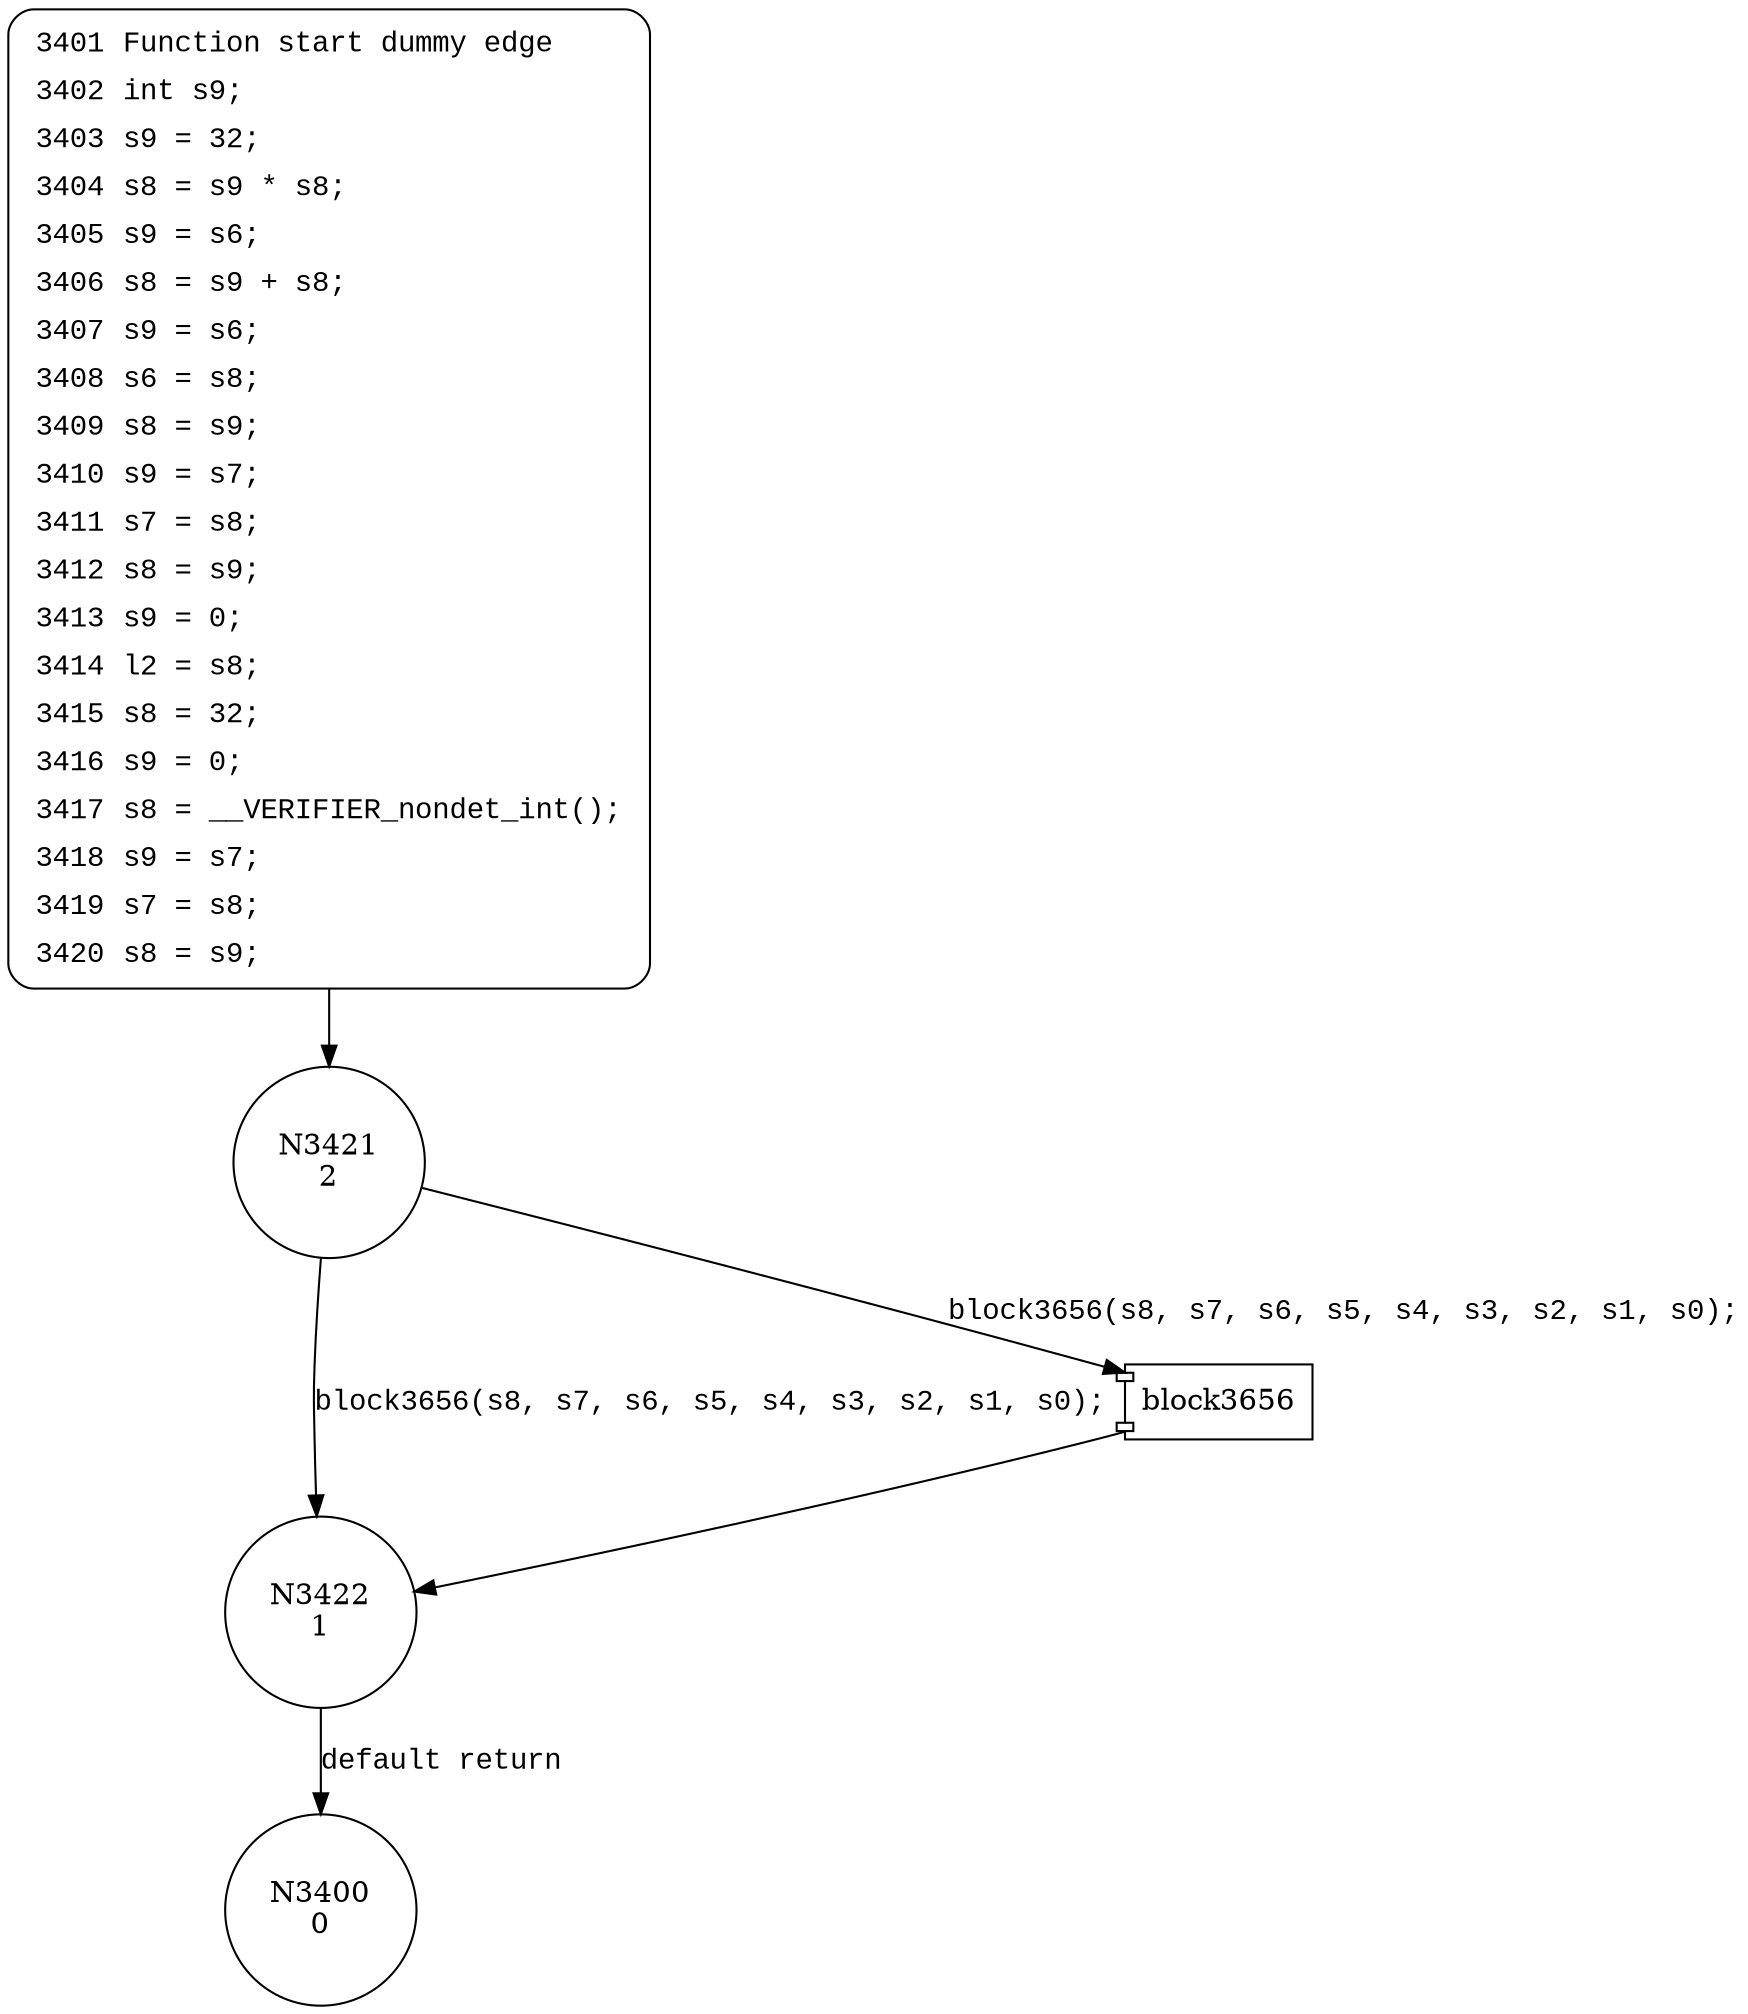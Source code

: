 digraph block3640 {
3421 [shape="circle" label="N3421\n2"]
3422 [shape="circle" label="N3422\n1"]
3400 [shape="circle" label="N3400\n0"]
3401 [style="filled,bold" penwidth="1" fillcolor="white" fontname="Courier New" shape="Mrecord" label=<<table border="0" cellborder="0" cellpadding="3" bgcolor="white"><tr><td align="right">3401</td><td align="left">Function start dummy edge</td></tr><tr><td align="right">3402</td><td align="left">int s9;</td></tr><tr><td align="right">3403</td><td align="left">s9 = 32;</td></tr><tr><td align="right">3404</td><td align="left">s8 = s9 * s8;</td></tr><tr><td align="right">3405</td><td align="left">s9 = s6;</td></tr><tr><td align="right">3406</td><td align="left">s8 = s9 + s8;</td></tr><tr><td align="right">3407</td><td align="left">s9 = s6;</td></tr><tr><td align="right">3408</td><td align="left">s6 = s8;</td></tr><tr><td align="right">3409</td><td align="left">s8 = s9;</td></tr><tr><td align="right">3410</td><td align="left">s9 = s7;</td></tr><tr><td align="right">3411</td><td align="left">s7 = s8;</td></tr><tr><td align="right">3412</td><td align="left">s8 = s9;</td></tr><tr><td align="right">3413</td><td align="left">s9 = 0;</td></tr><tr><td align="right">3414</td><td align="left">l2 = s8;</td></tr><tr><td align="right">3415</td><td align="left">s8 = 32;</td></tr><tr><td align="right">3416</td><td align="left">s9 = 0;</td></tr><tr><td align="right">3417</td><td align="left">s8 = __VERIFIER_nondet_int();</td></tr><tr><td align="right">3418</td><td align="left">s9 = s7;</td></tr><tr><td align="right">3419</td><td align="left">s7 = s8;</td></tr><tr><td align="right">3420</td><td align="left">s8 = s9;</td></tr></table>>]
3401 -> 3421[label=""]
100345 [shape="component" label="block3656"]
3421 -> 100345 [label="block3656(s8, s7, s6, s5, s4, s3, s2, s1, s0);" fontname="Courier New"]
100345 -> 3422 [label="" fontname="Courier New"]
3421 -> 3422 [label="block3656(s8, s7, s6, s5, s4, s3, s2, s1, s0);" fontname="Courier New"]
3422 -> 3400 [label="default return" fontname="Courier New"]
}